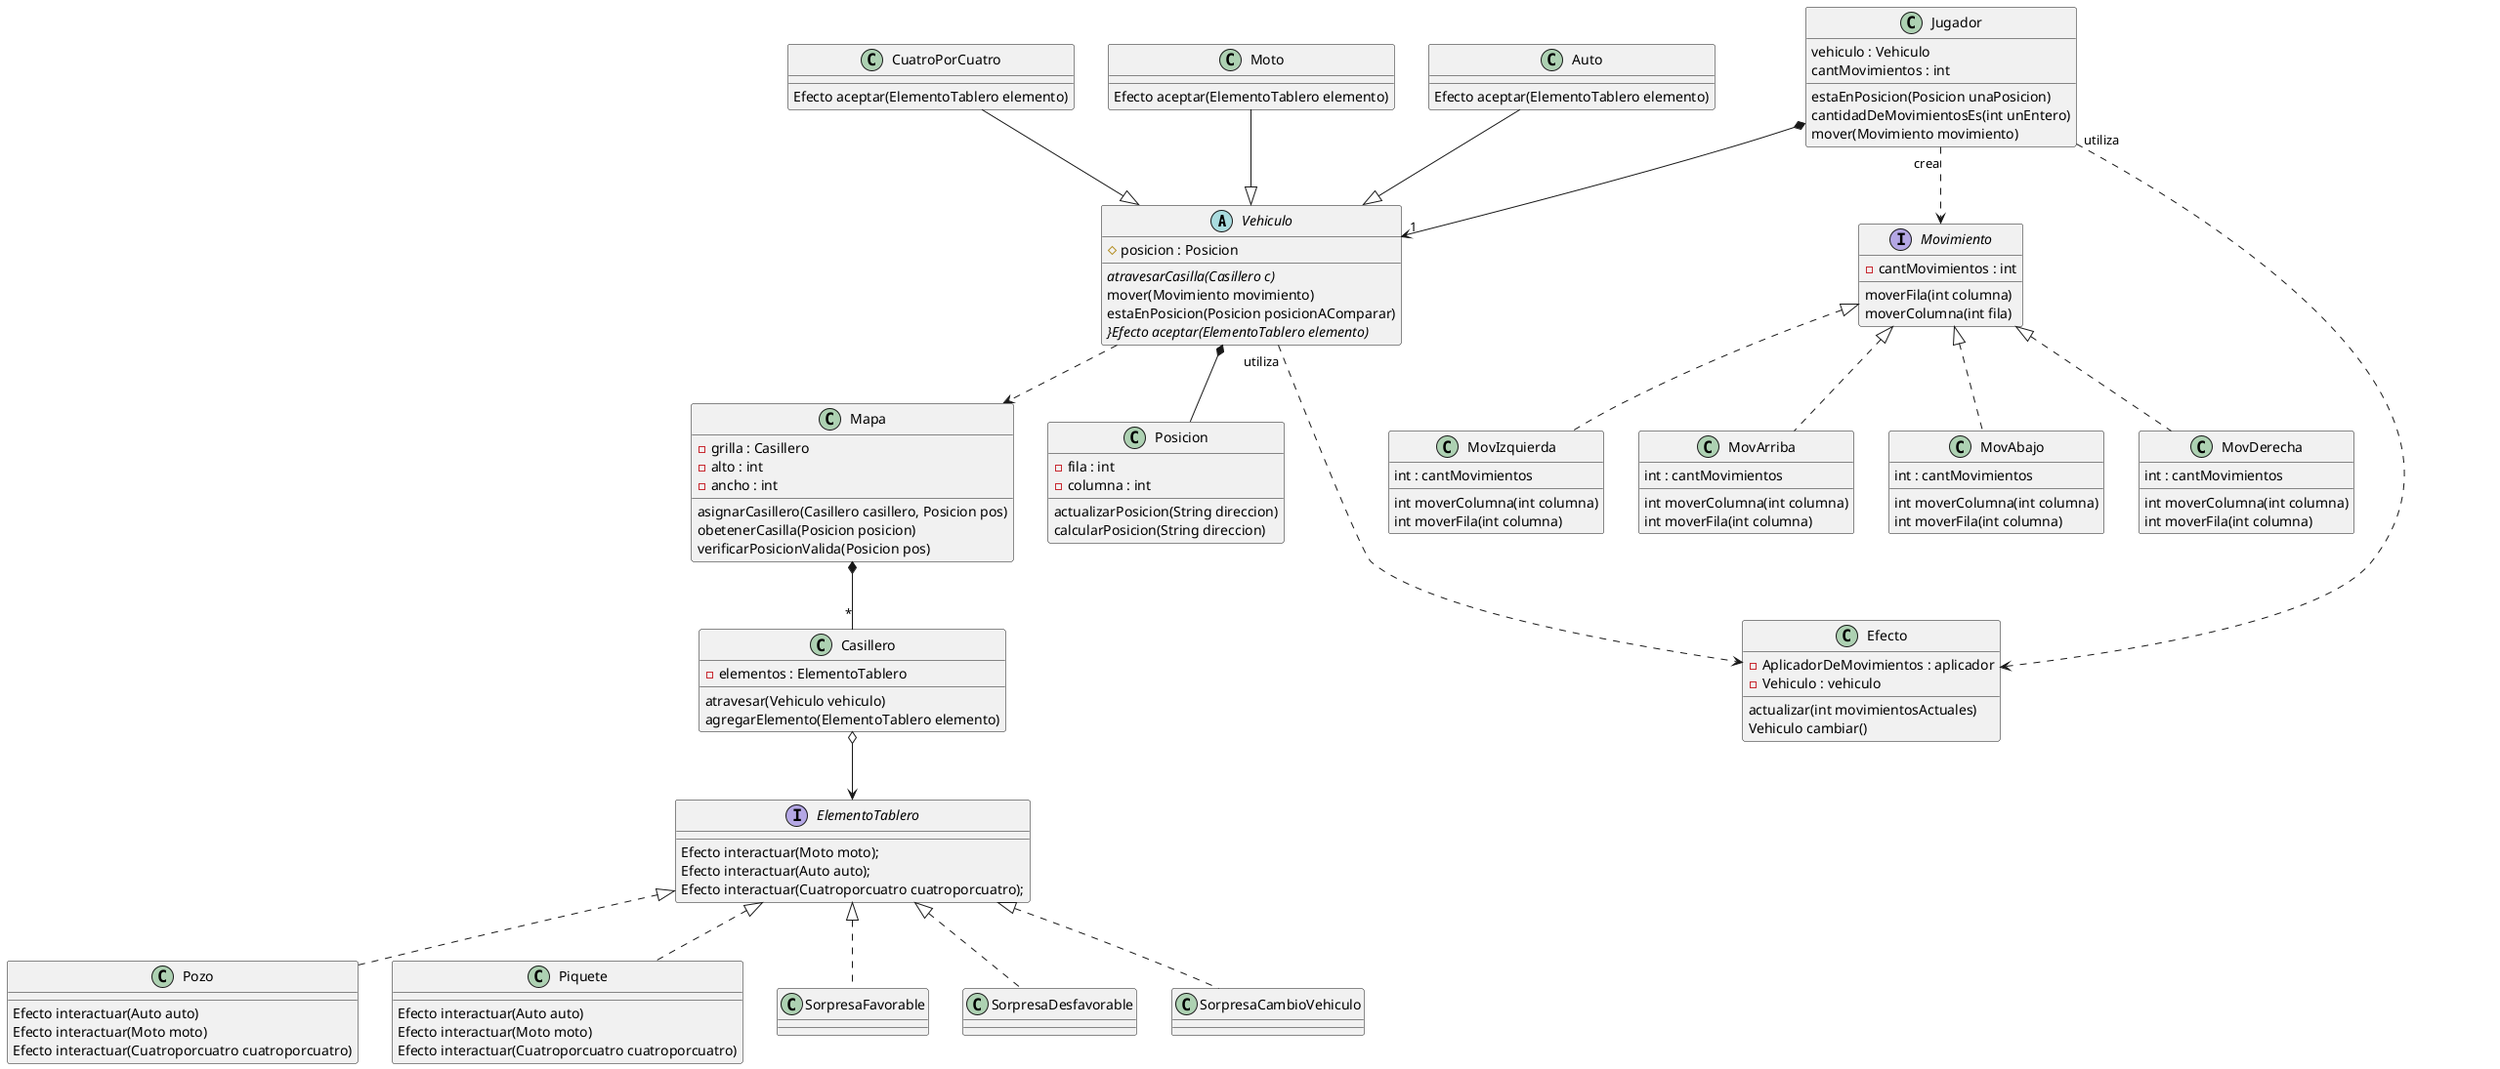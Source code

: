 @startuml
'https://plantuml.com/class-diagram'
abstract class Vehiculo{
    # posicion : Posicion
    {abstract}atravesarCasilla(Casillero c)
    mover(Movimiento movimiento)
    estaEnPosicion(Posicion posicionAComparar)
    {abstract}}Efecto aceptar(ElementoTablero elemento)
}
class CuatroPorCuatro{
    Efecto aceptar(ElementoTablero elemento)
}
class Moto{
    Efecto aceptar(ElementoTablero elemento)
}
class Auto{
    Efecto aceptar(ElementoTablero elemento)
}
class Posicion{
    - fila : int
    - columna : int
    actualizarPosicion(String direccion)
    calcularPosicion(String direccion)
}

class Casillero{
    - elementos : ElementoTablero
    atravesar(Vehiculo vehiculo)
    agregarElemento(ElementoTablero elemento)
}

class Efecto{
    - AplicadorDeMovimientos : aplicador
    - Vehiculo : vehiculo
    actualizar(int movimientosActuales)
    Vehiculo cambiar()
}

class Mapa{
    - grilla : Casillero
    - alto : int
    - ancho : int
    asignarCasillero(Casillero casillero, Posicion pos)
    obetenerCasilla(Posicion posicion)
    verificarPosicionValida(Posicion pos)
}

interface ElementoTablero{
    Efecto interactuar(Moto moto);
    Efecto interactuar(Auto auto);
    Efecto interactuar(Cuatroporcuatro cuatroporcuatro);
}

class Pozo implements ElementoTablero{
    Efecto interactuar(Auto auto)
    Efecto interactuar(Moto moto)
    Efecto interactuar(Cuatroporcuatro cuatroporcuatro)
}
class Piquete implements ElementoTablero{
    Efecto interactuar(Auto auto)
    Efecto interactuar(Moto moto)
    Efecto interactuar(Cuatroporcuatro cuatroporcuatro)
}

class SorpresaFavorable implements ElementoTablero{
}
class SorpresaDesfavorable implements ElementoTablero{
}
class SorpresaCambioVehiculo implements ElementoTablero{
}

interface Movimiento{
    - cantMovimientos : int
    moverFila(int columna)
    moverColumna(int fila)
}
class MovArriba implements Movimiento{
    int : cantMovimientos
    int moverColumna(int columna)
    int moverFila(int columna)
}
class MovAbajo implements Movimiento{
    int : cantMovimientos
    int moverColumna(int columna)
    int moverFila(int columna)
}
class MovDerecha implements Movimiento{
    int : cantMovimientos
    int moverColumna(int columna)
    int moverFila(int columna)
}
class MovIzquierda implements Movimiento{
    int : cantMovimientos
    int moverColumna(int columna)
    int moverFila(int columna)
}

class Jugador{
    vehiculo : Vehiculo
    cantMovimientos : int
    estaEnPosicion(Posicion unaPosicion)
    cantidadDeMovimientosEs(int unEntero)
    mover(Movimiento movimiento)
}

Mapa *--"*" Casillero
Moto --|> Vehiculo
Auto --|> Vehiculo
CuatroPorCuatro --|> Vehiculo
Vehiculo ..> Mapa
Vehiculo *--Posicion

Jugador "crea"..> Movimiento

Casillero o--> ElementoTablero
Jugador *-->"1" Vehiculo
Jugador "utiliza"..> Efecto
Vehiculo "utiliza"..->Efecto
@enduml